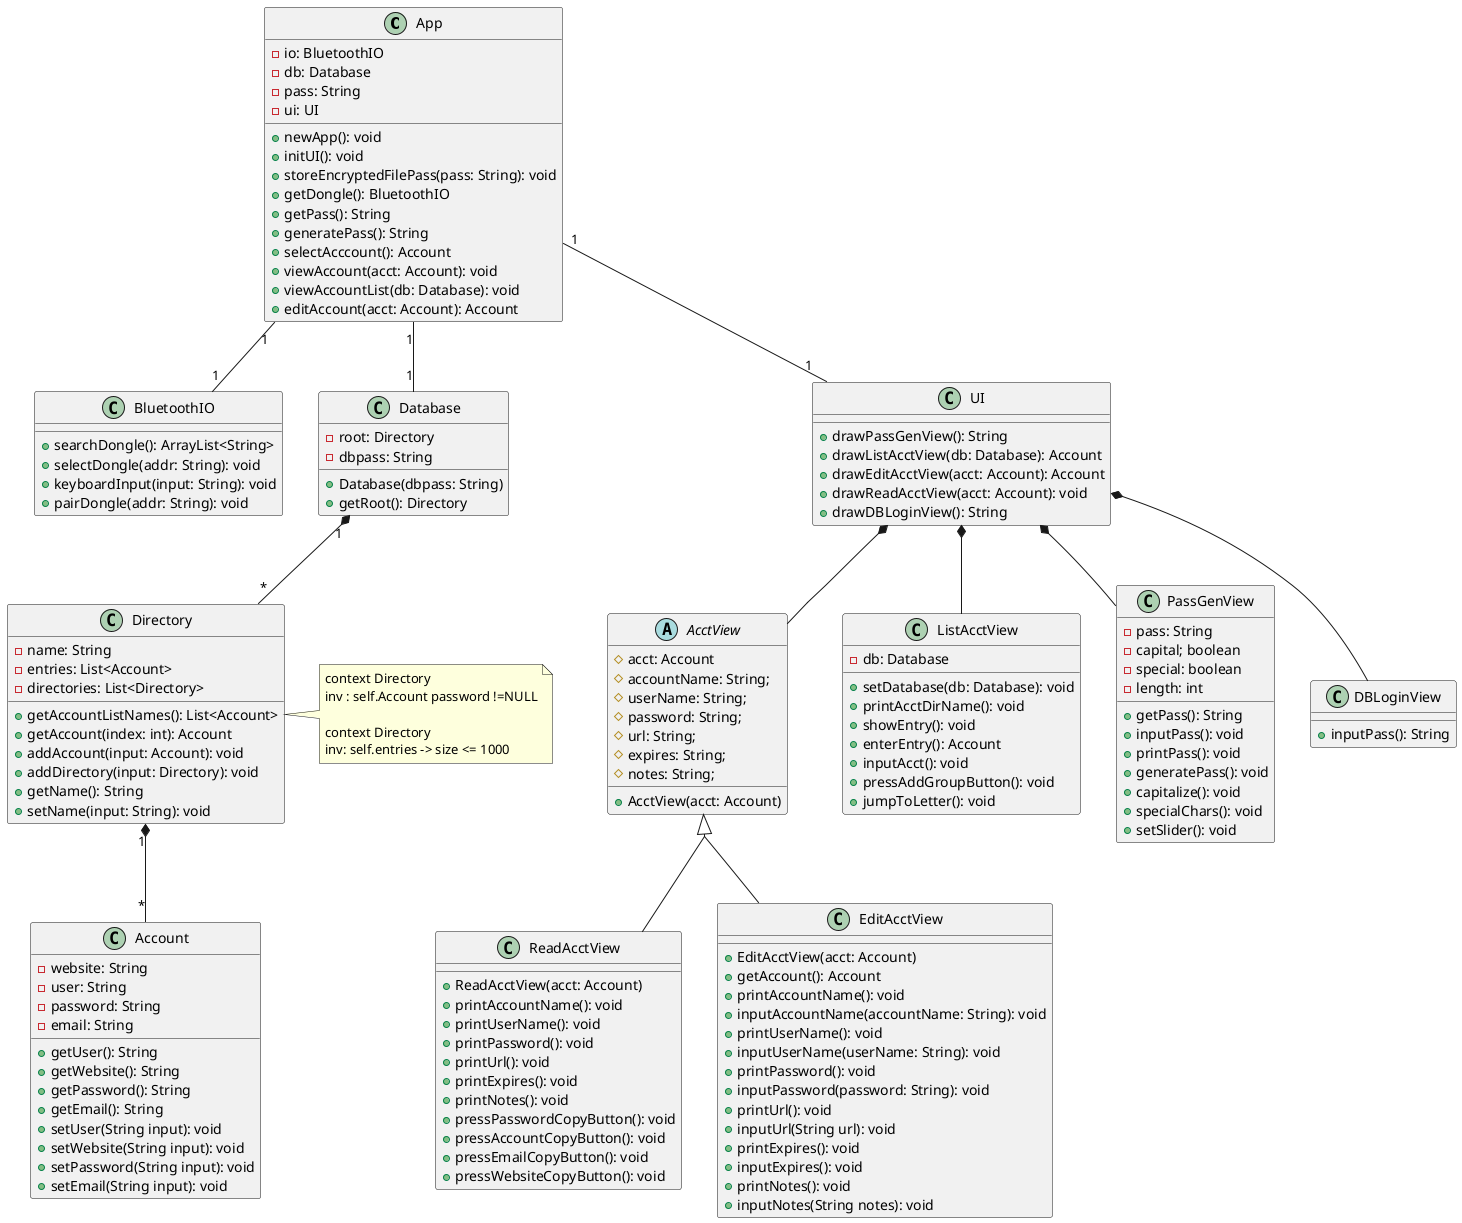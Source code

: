 @startuml
skinparam groupInheritance 2

class App {
  -io: BluetoothIO
  -db: Database
  -pass: String
  -ui: UI
  +newApp(): void
  +initUI(): void
  +storeEncryptedFilePass(pass: String): void
  +getDongle(): BluetoothIO
  +getPass(): String
  +generatePass(): String
  +selectAcccount(): Account
  +viewAccount(acct: Account): void
  +viewAccountList(db: Database): void
  +editAccount(acct: Account): Account
}

class BluetoothIO {
  +searchDongle(): ArrayList<String>
  +selectDongle(addr: String): void
  +keyboardInput(input: String): void
  +pairDongle(addr: String): void
}

'class EncryptedFile {
''  -Database db
''  +EncryptedFile(){
''  }
''}
    class Directory {
      -name: String
      -entries: List<Account>
      -directories: List<Directory>
      +getAccountListNames(): List<Account>
      +getAccount(index: int): Account
      +addAccount(input: Account): void
      +addDirectory(input: Directory): void
      +getName(): String
      +setName(input: String): void
    }

    class Database{
      -root: Directory
      -dbpass: String
      +Database(dbpass: String)
      +getRoot(): Directory
    }

    class Account {
      -website: String
      -user: String
      -password: String
      -email: String
      +getUser(): String
      +getWebsite(): String
      +getPassword(): String
      +getEmail(): String
      +setUser(String input): void
      +setWebsite(String input): void
      +setPassword(String input): void
      +setEmail(String input): void
    }

    class UI{
      +drawPassGenView(): String
      +drawListAcctView(db: Database): Account
      +drawEditAcctView(acct: Account): Account
      +drawReadAcctView(acct: Account): void
      +drawDBLoginView(): String
    }

    abstract AcctView{
      #acct: Account
      #accountName: String;
      #userName: String;
      #password: String;
      #url: String;
      #expires: String;
      #notes: String;
      +AcctView(acct: Account)
    }

    class ListAcctView{
      -db: Database
      +setDatabase(db: Database): void
      +printAcctDirName(): void
      +showEntry(): void
      +enterEntry(): Account
      +inputAcct(): void
      +pressAddGroupButton(): void
      +jumpToLetter(): void
    }

    class PassGenView{
      -pass: String
      -capital; boolean
      -special: boolean
      -length: int
      +getPass(): String
      +inputPass(): void
      +printPass(): void
      +generatePass(): void
      +capitalize(): void
      +specialChars(): void
      +setSlider(): void
    }

    class DBLoginView{
      +inputPass(): String
    }

    class ReadAcctView{
      +ReadAcctView(acct: Account)
      +printAccountName(): void
      +printUserName(): void
      +printPassword(): void
      +printUrl(): void
      +printExpires(): void
      +printNotes(): void
      +pressPasswordCopyButton(): void
      +pressAccountCopyButton(): void
      +pressEmailCopyButton(): void
      +pressWebsiteCopyButton(): void
    }

    class EditAcctView{
      +EditAcctView(acct: Account)
      +getAccount(): Account
      +printAccountName(): void
      +inputAccountName(accountName: String): void
      +printUserName(): void
      +inputUserName(userName: String): void
      +printPassword(): void
      +inputPassword(password: String): void
      +printUrl(): void
      +inputUrl(String url): void
      +printExpires(): void
      +inputExpires(): void
      +printNotes(): void
      +inputNotes(String notes): void
    }

App "1" -- "1" BluetoothIO

'App "1" -- "1" EncryptedFile
'EncryptedFile "1" *-- "1" Database
App "1" -- "1" Database
Database "1" *-- "*" Directory
Directory "1" *-- "*" Account

App "1" -- "1" UI
UI *--  AcctView

note right of Directory
  context Directory
  inv : self.Account password !=NULL

  context Directory
  inv: self.entries -> size <= 1000
end note


AcctView <|-- EditAcctView
AcctView <|-- ReadAcctView
UI *-- ListAcctView
UI *-- PassGenView
UI *-- DBLoginView
@enduml
